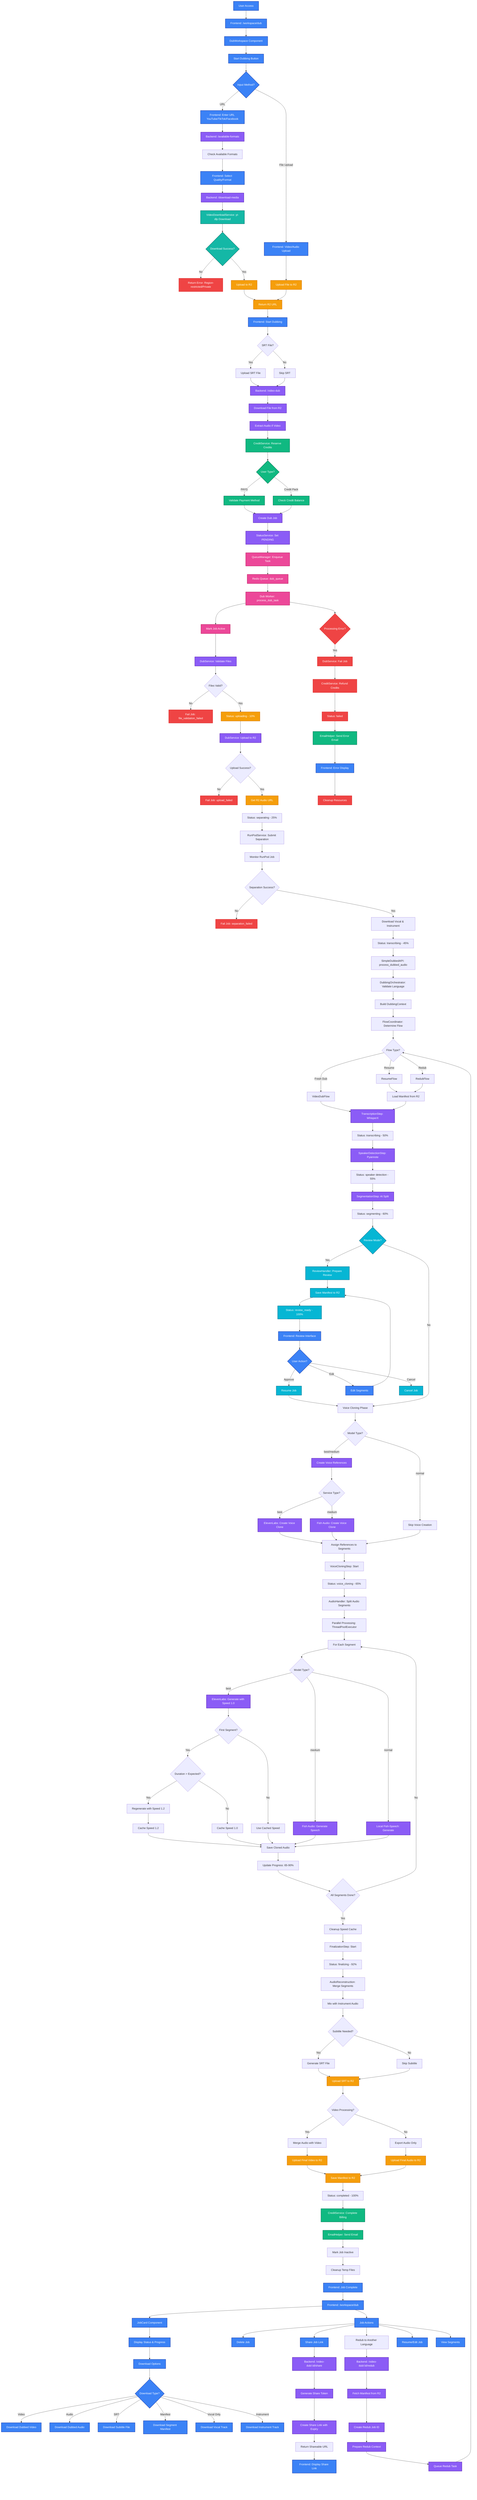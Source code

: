 flowchart TD
    %% User Input Phase
    A[User Access] --> B[Frontend: /workspace/dub]
    B --> C[DubWorkspace Component]
    C --> D[Start Dubbing Button]
    D --> E{Input Method?}
    
    %% Input Method Selection
    E -->|File Upload| F[Frontend: Video/Audio Upload]
    E -->|URL| G[Frontend: Enter URL YouTube/TikTok/Facebook]
    
    %% URL Download Flow
    G --> H[Backend: /available-formats]
    H --> I[Check Available Formats]
    I --> J[Frontend: Select Quality/Format]
    J --> K[Backend: /download-media]
    K --> L[VideoDownloadService: yt-dlp Download]
    L --> M{Download Success?}
    M -->|No| N[Return Error: Region-restricted/Private]
    M -->|Yes| O[Upload to R2]
    O --> P[Return R2 URL]
    
    %% File Upload Flow
    F --> Q[Upload File to R2]
    Q --> P
    P --> R[Frontend: Start Dubbing]
    
    %% Optional SRT Upload
    R --> S{SRT File?}
    S -->|Yes| T[Upload SRT File]
    S -->|No| U[Skip SRT]
    T --> V[Backend: /video-dub]
    U --> V
    
    %% Job Creation & Credit Reservation
    V --> W[Download File from R2]
    W --> X[Extract Audio if Video]
    X --> Y[CreditService: Reserve Credits]
    Y --> Z{User Type?}
    Z -->|PAYG| AA[Validate Payment Method]
    Z -->|Credit Pack| AB[Check Credit Balance]
    
    AA --> AC[Create Dub Job]
    AB --> AC
    AC --> AD[StatusService: Set PENDING]
    AD --> AE[QueueManager: Enqueue Task]
    
    %% Queue & Worker Processing
    AE --> AF[Redis Queue: dub_queue]
    AF --> AG[Dub Worker: process_dub_task]
    AG --> AH[Mark Job Active]
    
    %% File Validation
    AH --> AI[DubService: Validate Files]
    AI --> AJ{Files Valid?}
    AJ -->|No| AK[Fail Job: file_validation_failed]
    AJ -->|Yes| AL[Status: uploading - 10%]
    
    %% R2 Upload
    AL --> AM[DubService: Upload to R2]
    AM --> AN{Upload Success?}
    AN -->|No| AO[Fail Job: upload_failed]
    AN -->|Yes| AP[Get R2 Audio URL]
    
    %% Audio Separation Phase
    AP --> AQ[Status: separating - 25%]
    AQ --> AR[RunPodService: Submit Separation]
    AR --> AS[Monitor RunPod Job]
    AS --> AT{Separation Success?}
    AT -->|No| AU[Fail Job: separation_failed]
    AT -->|Yes| AV[Download Vocal & Instrument]
    AV --> AW[Status: transcribing - 45%]
    
    %% Dubbing Pipeline Decision
    AW --> AX[SimpleDubbedAPI: process_dubbed_audio]
    AX --> AY[DubbingOrchestrator: Validate Language]
    AY --> AZ[Build DubbingContext]
    AZ --> BA[FlowCoordinator: Determine Flow]
    
    %% Flow Selection
    BA --> BB{Flow Type?}
    BB -->|Fresh Dub| BC[VideoDubFlow]
    BB -->|Resume| BD[ResumeFlow]
    BB -->|Redub| BE[RedubFlow]
    
    %% Fresh Video Dub Flow
    BC --> BF[TranscriptionStep: WhisperX]
    BF --> BG[Status: transcribing - 50%]
    BG --> BH[SpeakerDetectionStep: Pyannote]
    BH --> BI[Status: speaker detection - 55%]
    BI --> BJ[SegmentationStep: AI Split]
    BJ --> BK[Status: segmenting - 60%]
    
    %% Resume/Redub Flows
    BD --> BL[Load Manifest from R2]
    BE --> BL
    BL --> BF
    
    %% Review Mode Check
    BK --> BM{Review Mode?}
    BM -->|Yes| BN[ReviewHandler: Prepare Review]
    BN --> BO[Save Manifest to R2]
    BO --> BP[Status: review_ready - 100%]
    BP --> BQ[Frontend: Review Interface]
    BQ --> BR{User Action?}
    BR -->|Approve| BS[Resume Job]
    BR -->|Edit| BT[Edit Segments]
    BR -->|Cancel| BU[Cancel Job]
    BS --> BV[Voice Cloning Phase]
    BT --> BO
    
    %% Voice Cloning Phase
    BM -->|No| BV
    BV --> BW{Model Type?}
    BW -->|best/medium| BX[Create Voice References]
    BW -->|normal| BY[Skip Voice Creation]
    
    BX --> BZ{Service Type?}
    BZ -->|best| CA[ElevenLabs: Create Voice Clone]
    BZ -->|medium| CB[Fish Audio: Create Voice Clone]
    
    CA --> CC[Assign References to Segments]
    CB --> CC
    BY --> CC
    
    %% Voice Cloning Execution
    CC --> CD[VoiceCloningStep: Start]
    CD --> CE[Status: voice_cloning - 65%]
    CE --> CF[AudioHandler: Split Audio Segments]
    CF --> CG[Parallel Processing: ThreadPoolExecutor]
    
    CG --> CH[For Each Segment]
    CH --> CI{Model Type?}
    CI -->|best| CJ[ElevenLabs: Generate with Speed 1.0]
    CI -->|medium| CK[Fish Audio: Generate Speech]
    CI -->|normal| CL[Local Fish-Speech: Generate]
    
    %% ElevenLabs Speed Control
    CJ --> CM{First Segment?}
    CM -->|Yes| CN{Duration > Expected?}
    CN -->|Yes| CO[Regenerate with Speed 1.2]
    CN -->|No| CP[Cache Speed 1.0]
    CO --> CQ[Cache Speed 1.2]
    CM -->|No| CR[Use Cached Speed]
    
    CQ --> CS[Save Cloned Audio]
    CP --> CS
    CR --> CS
    CK --> CS
    CL --> CS
    CS --> CT[Update Progress: 65-90%]
    CT --> CU{All Segments Done?}
    CU -->|No| CH
    CU -->|Yes| CV[Cleanup Speed Cache]
    
    %% Finalization Phase
    CV --> CW[FinalizationStep: Start]
    CW --> CX[Status: finalizing - 92%]
    CX --> CY[AudioReconstruction: Merge Segments]
    CY --> CZ[Mix with Instrument Audio]
    CZ --> DA{Subtitle Needed?}
    DA -->|Yes| DB[Generate SRT File]
    DA -->|No| DC[Skip Subtitle]
    
    DB --> DD[Upload SRT to R2]
    DC --> DD
    DD --> DE{Video Processing?}
    DE -->|Yes| DF[Merge Audio with Video]
    DE -->|No| DG[Export Audio Only]
    
    DF --> DH[Upload Final Video to R2]
    DG --> DI[Upload Final Audio to R2]
    
    DH --> DJ[Save Manifest to R2]
    DI --> DJ
    DJ --> DK[Status: completed - 100%]
    
    %% Completion
    DK --> DL[CreditService: Complete Billing]
    DL --> DM[EmailHelper: Send Email]
    DM --> DN[Mark Job Inactive]
    DN --> DO[Cleanup Temp Files]
    DO --> DP[Frontend: Job Complete]
    
    %% Frontend Display
    DP --> DQ[Frontend: /workspace/dub]
    DQ --> DR[JobCard Component]
    DR --> DS[Display Status & Progress]
    DS --> DT[Download Options]
    
    %% Download Options
    DT --> DU{Download Type?}
    DU -->|Video| DV[Download Dubbed Video]
    DU -->|Audio| DW[Download Dubbed Audio]
    DU -->|SRT| DX[Download Subtitle File]
    DU -->|Manifest| DY[Download Segment Manifest]
    DU -->|Vocal Only| DZ[Download Vocal Track]
    DU -->|Instrument| EA[Download Instrument Track]
    
    %% Job Management Actions
    DQ --> EB[Job Actions]
    EB --> EC[Delete Job]
    EB --> ED[Share Job Link]
    EB --> EE[Redub to Another Language]
    EB --> EF[Resume/Edit Job]
    EB --> EG[View Segments]
    
    %% Redub Flow
    EE --> EH[Backend: /video-dub/:id/redub]
    EH --> EI[Fetch Manifest from R2]
    EI --> EJ[Create Redub Job ID]
    EJ --> EK[Prepare Redub Context]
    EK --> EL[Queue Redub Task]
    EL --> BB
    
    %% Share Flow
    ED --> EM[Backend: /video-dub/:id/share]
    EM --> EN[Generate Share Token]
    EN --> EO[Create Share Link with Expiry]
    EO --> EP[Return Shareable URL]
    EP --> EQ[Frontend: Display Share Link]
    
    %% Error Handling
    AG --> ER{Processing Error?}
    ER -->|Yes| ES[DubService: Fail Job]
    ES --> ET[CreditService: Refund Credits]
    ET --> EU[Status: failed]
    EU --> EV[EmailHelper: Send Error Email]
    EV --> EW[Frontend: Error Display]
    EW --> EX[Cleanup Resources]
    
    %% Styling with better color combinations
    classDef frontend fill:#3b82f6,stroke:#1e40af,stroke-width:2px,color:#fff
    classDef backend fill:#8b5cf6,stroke:#5b21b6,stroke-width:2px,color:#fff
    classDef service fill:#10b981,stroke:#047857,stroke-width:2px,color:#fff
    classDef storage fill:#f59e0b,stroke:#d97706,stroke-width:2px,color:#fff
    classDef queue fill:#ec4899,stroke:#be185d,stroke-width:2px,color:#fff
    classDef error fill:#ef4444,stroke:#dc2626,stroke-width:2px,color:#fff
    classDef ai fill:#8b5cf6,stroke:#5b21b6,stroke-width:2px,color:#fff
    classDef review fill:#06b6d4,stroke:#0e7490,stroke-width:2px,color:#fff
    classDef download fill:#14b8a6,stroke:#0f766e,stroke-width:2px,color:#fff
    
    class A,B,C,D,E,F,G,J,R,DP,DQ,DR,DS,DT,DU,DV,DW,DX,DY,DZ,EA,EB,EC,ED,EF,EG,EQ,EW,BQ,BR,BT frontend
    class H,K,V,W,X,AC,AD,AI,AM,EH,EI,EJ,EK,EL,EM,EN,EO backend
    class Y,Z,AA,AB,DL,DM,ES,ET,EV service
    class O,P,Q,AL,AP,DD,DH,DI,DJ storage
    class AE,AF,AG,AH queue
    class AK,AO,AU,ER,ES,ET,EU,EX,N error
    class BF,BH,BJ,BX,CA,CB,CJ,CK,CL ai
    class BM,BN,BO,BP,BS,BU review
    class L,M download